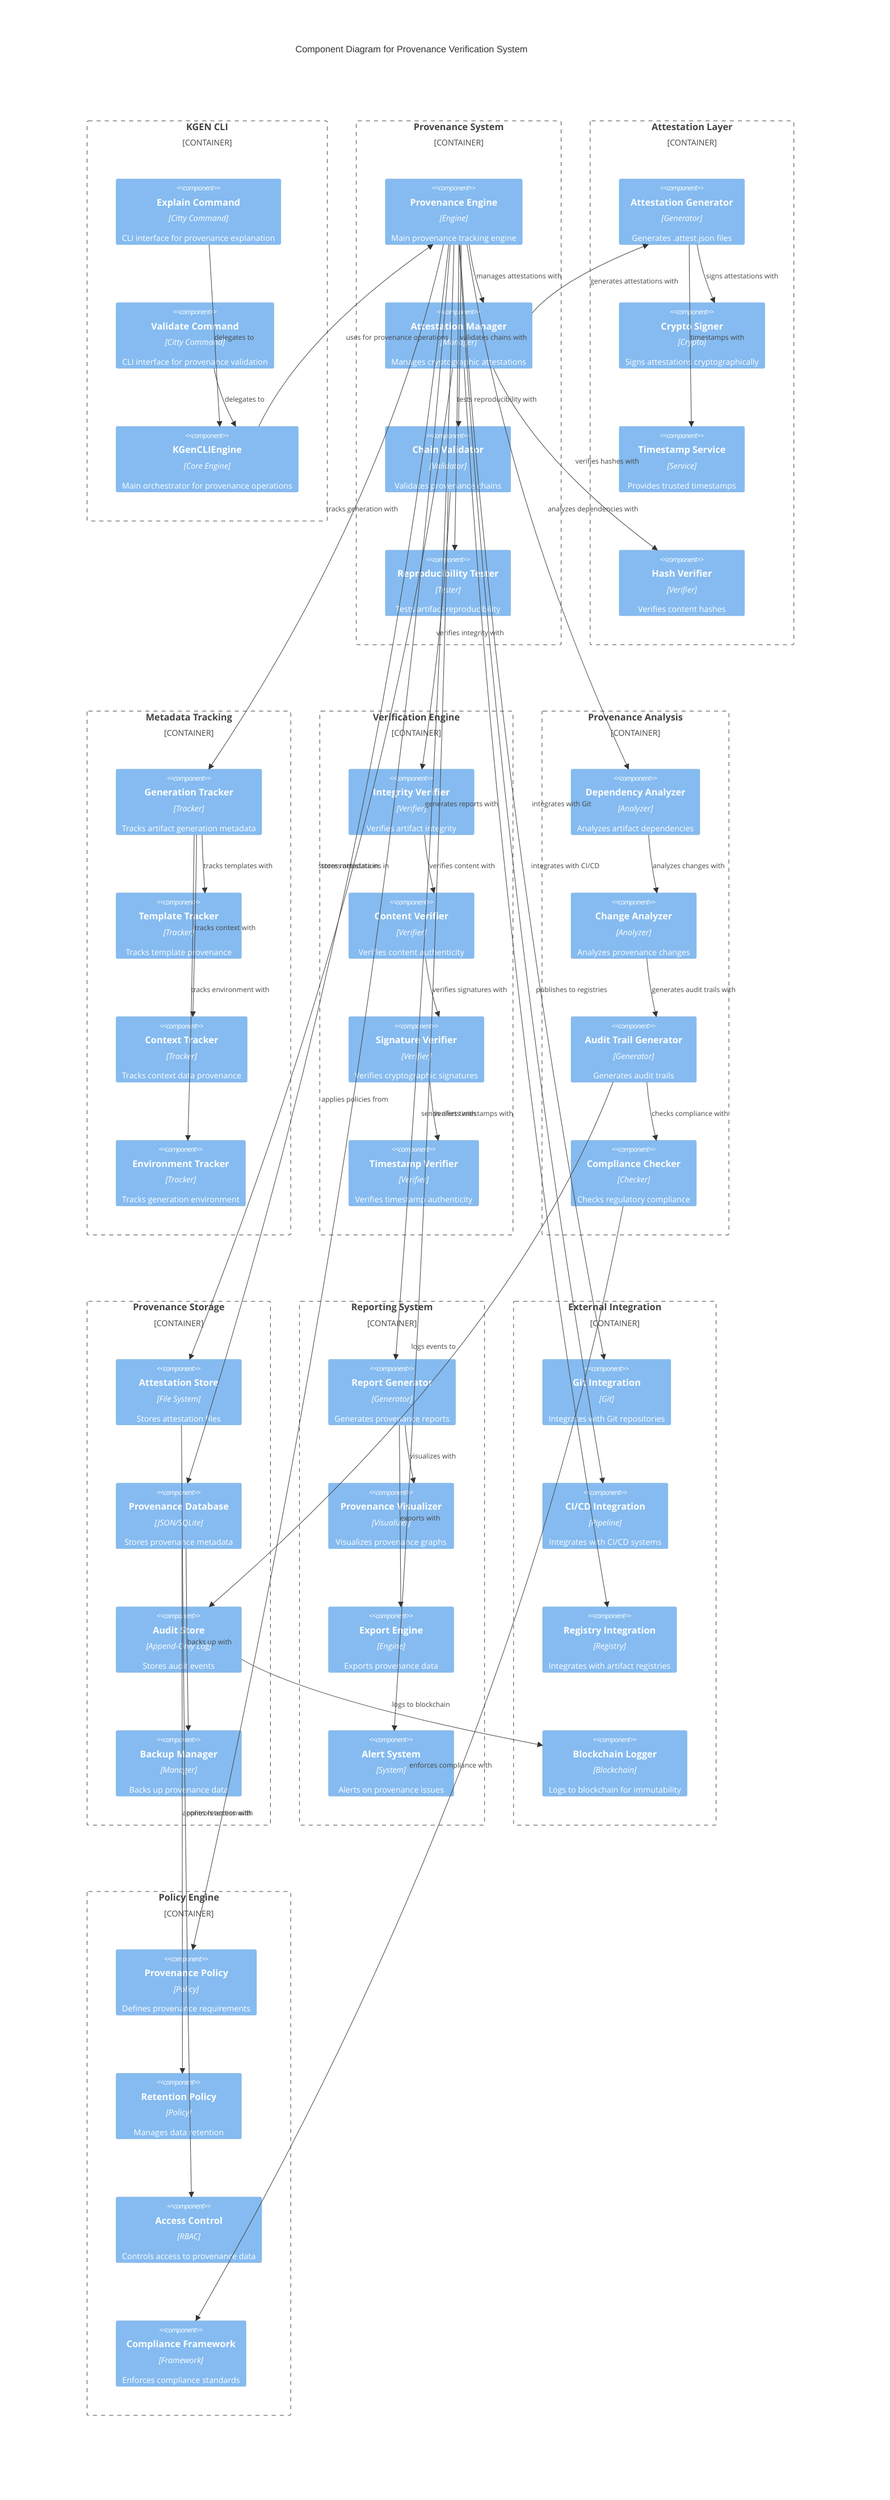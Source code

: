 C4Component
    title Component Diagram for Provenance Verification System
    
    Container_Boundary(cli, "KGEN CLI") {
        Component(explainCmd, "Explain Command", "Citty Command", "CLI interface for provenance explanation")
        Component(validateCmd, "Validate Command", "Citty Command", "CLI interface for provenance validation")
        Component(kgenEngine, "KGenCLIEngine", "Core Engine", "Main orchestrator for provenance operations")
    }
    
    Container_Boundary(provenance, "Provenance System") {
        Component(provenanceEngine, "Provenance Engine", "Engine", "Main provenance tracking engine")
        Component(attestationManager, "Attestation Manager", "Manager", "Manages cryptographic attestations")
        Component(chainValidator, "Chain Validator", "Validator", "Validates provenance chains")
        Component(reproducibilityTester, "Reproducibility Tester", "Tester", "Tests artifact reproducibility")
    }
    
    Container_Boundary(attestation, "Attestation Layer") {
        Component(attestationGenerator, "Attestation Generator", "Generator", "Generates .attest.json files")
        Component(cryptoSigner, "Crypto Signer", "Crypto", "Signs attestations cryptographically")
        Component(timestampService, "Timestamp Service", "Service", "Provides trusted timestamps")
        Component(hashVerifier, "Hash Verifier", "Verifier", "Verifies content hashes")
    }
    
    Container_Boundary(metadata, "Metadata Tracking") {
        Component(generationTracker, "Generation Tracker", "Tracker", "Tracks artifact generation metadata")
        Component(templateTracker, "Template Tracker", "Tracker", "Tracks template provenance")
        Component(contextTracker, "Context Tracker", "Tracker", "Tracks context data provenance")
        Component(environmentTracker, "Environment Tracker", "Tracker", "Tracks generation environment")
    }
    
    Container_Boundary(verification, "Verification Engine") {
        Component(integrityVerifier, "Integrity Verifier", "Verifier", "Verifies artifact integrity")
        Component(contentVerifier, "Content Verifier", "Verifier", "Verifies content authenticity")
        Component(signatureVerifier, "Signature Verifier", "Verifier", "Verifies cryptographic signatures")
        Component(timestampVerifier, "Timestamp Verifier", "Verifier", "Verifies timestamp authenticity")
    }
    
    Container_Boundary(analysis, "Provenance Analysis") {
        Component(dependencyAnalyzer, "Dependency Analyzer", "Analyzer", "Analyzes artifact dependencies")
        Component(changeAnalyzer, "Change Analyzer", "Analyzer", "Analyzes provenance changes")
        Component(auditTrailGenerator, "Audit Trail Generator", "Generator", "Generates audit trails")
        Component(complianceChecker, "Compliance Checker", "Checker", "Checks regulatory compliance")
    }
    
    Container_Boundary(storage, "Provenance Storage") {
        Component(attestationStore, "Attestation Store", "File System", "Stores attestation files")
        Component(provenanceDB, "Provenance Database", "JSON/SQLite", "Stores provenance metadata")
        Component(auditStore, "Audit Store", "Append-Only Log", "Stores audit events")
        Component(backupManager, "Backup Manager", "Manager", "Backs up provenance data")
    }
    
    Container_Boundary(reporting, "Reporting System") {
        Component(reportGenerator, "Report Generator", "Generator", "Generates provenance reports")
        Component(visualizer, "Provenance Visualizer", "Visualizer", "Visualizes provenance graphs")
        Component(exportEngine, "Export Engine", "Engine", "Exports provenance data")
        Component(alertSystem, "Alert System", "System", "Alerts on provenance issues")
    }
    
    Container_Boundary(integration, "External Integration") {
        Component(gitIntegration, "Git Integration", "Git", "Integrates with Git repositories")
        Component(cicdIntegration, "CI/CD Integration", "Pipeline", "Integrates with CI/CD systems")
        Component(registryIntegration, "Registry Integration", "Registry", "Integrates with artifact registries")
        Component(blockchainLogger, "Blockchain Logger", "Blockchain", "Logs to blockchain for immutability")
    }
    
    Container_Boundary(policy, "Policy Engine") {
        Component(provenancePolicy, "Provenance Policy", "Policy", "Defines provenance requirements")
        Component(retentionPolicy, "Retention Policy", "Policy", "Manages data retention")
        Component(accessControl, "Access Control", "RBAC", "Controls access to provenance data")
        Component(complianceFramework, "Compliance Framework", "Framework", "Enforces compliance standards")
    }
    
    Rel(explainCmd, kgenEngine, "delegates to")
    Rel(validateCmd, kgenEngine, "delegates to")
    Rel(kgenEngine, provenanceEngine, "uses for provenance operations")
    
    Rel(provenanceEngine, attestationManager, "manages attestations with")
    Rel(provenanceEngine, chainValidator, "validates chains with")
    Rel(provenanceEngine, reproducibilityTester, "tests reproducibility with")
    
    Rel(attestationManager, attestationGenerator, "generates attestations with")
    Rel(attestationGenerator, cryptoSigner, "signs attestations with")
    Rel(attestationGenerator, timestampService, "timestamps with")
    Rel(attestationManager, hashVerifier, "verifies hashes with")
    
    Rel(provenanceEngine, generationTracker, "tracks generation with")
    Rel(generationTracker, templateTracker, "tracks templates with")
    Rel(generationTracker, contextTracker, "tracks context with")
    Rel(generationTracker, environmentTracker, "tracks environment with")
    
    Rel(chainValidator, integrityVerifier, "verifies integrity with")
    Rel(integrityVerifier, contentVerifier, "verifies content with")
    Rel(contentVerifier, signatureVerifier, "verifies signatures with")
    Rel(signatureVerifier, timestampVerifier, "verifies timestamps with")
    
    Rel(provenanceEngine, dependencyAnalyzer, "analyzes dependencies with")
    Rel(dependencyAnalyzer, changeAnalyzer, "analyzes changes with")
    Rel(changeAnalyzer, auditTrailGenerator, "generates audit trails with")
    Rel(auditTrailGenerator, complianceChecker, "checks compliance with")
    
    Rel(attestationManager, attestationStore, "stores attestations in")
    Rel(provenanceEngine, provenanceDB, "stores metadata in")
    Rel(auditTrailGenerator, auditStore, "logs events to")
    Rel(provenanceDB, backupManager, "backs up with")
    
    Rel(provenanceEngine, reportGenerator, "generates reports with")
    Rel(reportGenerator, visualizer, "visualizes with")
    Rel(reportGenerator, exportEngine, "exports with")
    Rel(chainValidator, alertSystem, "sends alerts with")
    
    Rel(provenanceEngine, gitIntegration, "integrates with Git")
    Rel(provenanceEngine, cicdIntegration, "integrates with CI/CD")
    Rel(attestationManager, registryIntegration, "publishes to registries")
    Rel(auditStore, blockchainLogger, "logs to blockchain")
    
    Rel(provenanceEngine, provenancePolicy, "applies policies from")
    Rel(provenanceDB, retentionPolicy, "applies retention with")
    Rel(attestationStore, accessControl, "controls access with")
    Rel(complianceChecker, complianceFramework, "enforces compliance with")
    
    UpdateLayoutConfig($c4ShapeInRow="3", $c4BoundaryInRow="3")